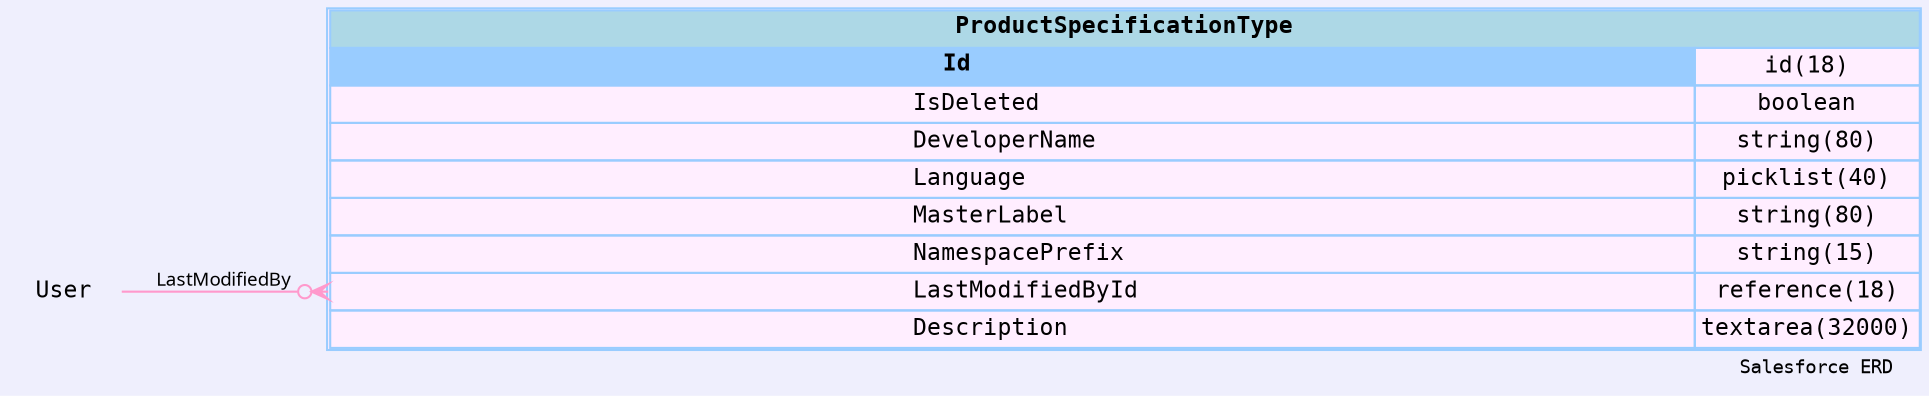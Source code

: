
        digraph "Salesforce+ ERD" {  
            graph [  
              rankdir="RL"  
              bgcolor="#efeffd"  
              label="Salesforce ERD "  
              labeljust="r"  
              nodesep="0.18"  
              ranksep="0.46"        
              fontname="Courier"  
              fontsize="9"  
            ];  
            node [  
              fontname="Courier"  
              fontsize="11"  
              shape="plaintext"  
              color="#99ccff"  
            ];  
            edge [ arrowsize="0.8"   ];
        
            ProductSpecificationType [shape=none, margin=0, label=<
                <table border="1" cellborder="1" cellspacing="0" bgcolor="#ffeeff" >   
                  <tr><td colspan="3" bgcolor="lightblue"><b>ProductSpecificationType</b></td></tr>
             <tr>
                                        <td  bgcolor="#99ccff" port="Id" align="left">
                                           <b>Id</b>
                                        </td><td>id(18)</td></tr> <tr>
                                         <td port="IsDeleted" align="left">
                                         IsDeleted
                                       </td><td>boolean</td></tr> <tr>
                                         <td port="DeveloperName" align="left">
                                         DeveloperName
                                       </td><td>string(80)</td></tr> <tr>
                                         <td port="Language" align="left">
                                         Language
                                       </td><td>picklist(40)</td></tr> <tr>
                                         <td port="MasterLabel" align="left">
                                         MasterLabel
                                       </td><td>string(80)</td></tr> <tr>
                                         <td port="NamespacePrefix" align="left">
                                         NamespacePrefix
                                       </td><td>string(15)</td></tr> <tr>
                                         <td port="LastModifiedById" align="left">
                                         LastModifiedById
                                       </td><td>reference(18)</td></tr> <tr>
                                         <td port="Description" align="left">
                                         Description
                                       </td><td>textarea(32000)</td></tr>            
                </table>
                >
                  URL="#"
                  tooltip=" ProductSpecificationType "
                ];
            
                            "ProductSpecificationType" : "LastModifiedById": w -> 
                                  "User" : "Id" 
                                           : e 
                                          [arrowhead=none 
                                           dir=back 
                                           arrowtail=crowodot 
                                           color="#ff99cc"
                                           label="LastModifiedBy"
                                           fontname="Monaco"
                                           fontsize="9"
                                          ];
                      }
